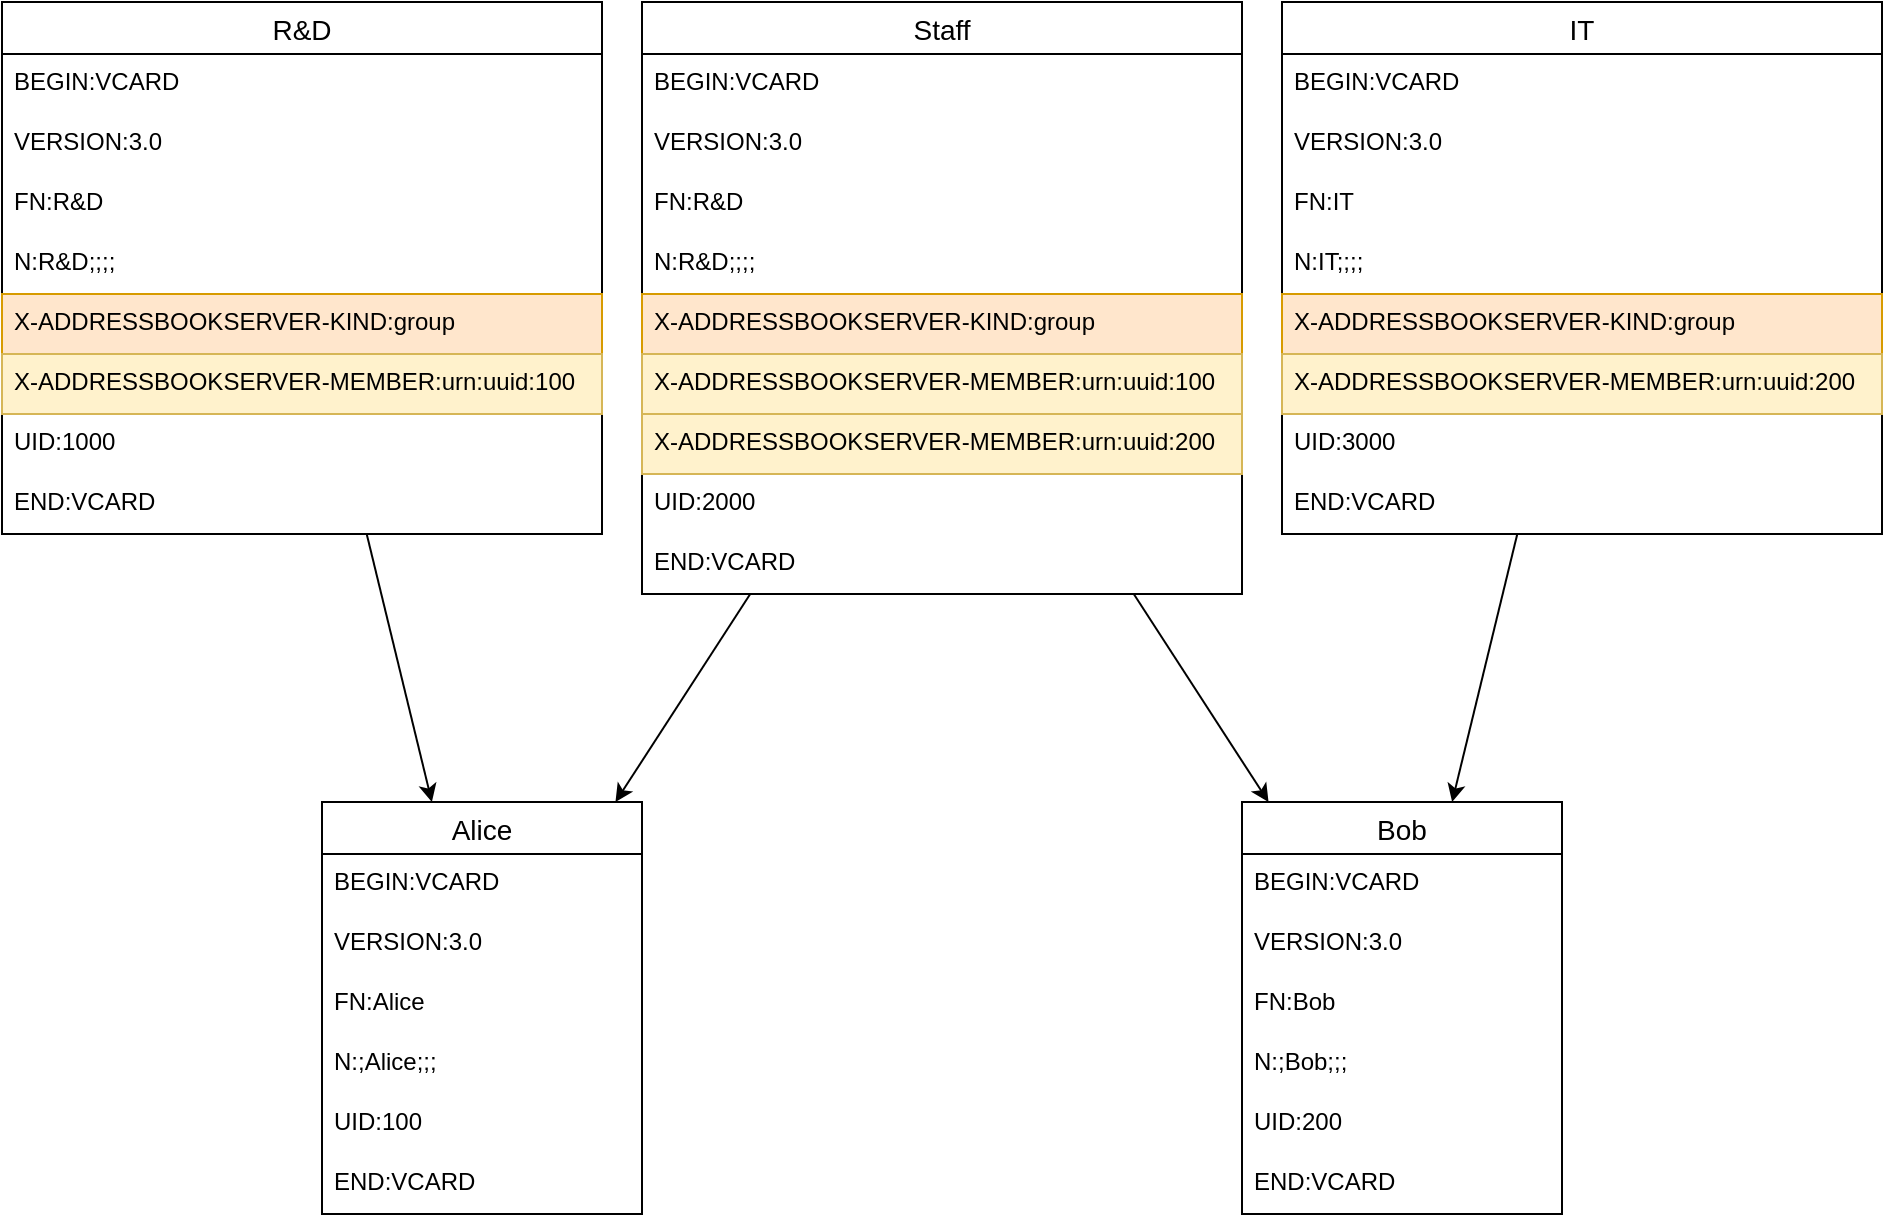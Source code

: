 <mxfile version="13.4.5" type="device"><diagram id="uO5LqTkWGYlpT-lxEJ2g" name="Page-1"><mxGraphModel dx="1106" dy="1003" grid="1" gridSize="10" guides="1" tooltips="1" connect="1" arrows="1" fold="1" page="1" pageScale="1" pageWidth="827" pageHeight="1169" math="0" shadow="0"><root><mxCell id="0"/><mxCell id="1" parent="0"/><mxCell id="LtYoWKaRzWW1hCQyC_ah-17" value="R&amp;D" style="swimlane;fontStyle=0;childLayout=stackLayout;horizontal=1;startSize=26;horizontalStack=0;resizeParent=1;resizeParentMax=0;resizeLast=0;collapsible=1;marginBottom=0;align=center;fontSize=14;" vertex="1" parent="1"><mxGeometry x="40" y="20" width="300" height="266" as="geometry"/></mxCell><mxCell id="LtYoWKaRzWW1hCQyC_ah-18" value="BEGIN:VCARD" style="text;strokeColor=none;fillColor=none;spacingLeft=4;spacingRight=4;overflow=hidden;rotatable=0;points=[[0,0.5],[1,0.5]];portConstraint=eastwest;fontSize=12;" vertex="1" parent="LtYoWKaRzWW1hCQyC_ah-17"><mxGeometry y="26" width="300" height="30" as="geometry"/></mxCell><mxCell id="LtYoWKaRzWW1hCQyC_ah-19" value="VERSION:3.0" style="text;strokeColor=none;fillColor=none;spacingLeft=4;spacingRight=4;overflow=hidden;rotatable=0;points=[[0,0.5],[1,0.5]];portConstraint=eastwest;fontSize=12;" vertex="1" parent="LtYoWKaRzWW1hCQyC_ah-17"><mxGeometry y="56" width="300" height="30" as="geometry"/></mxCell><mxCell id="LtYoWKaRzWW1hCQyC_ah-20" value="FN:R&amp;D" style="text;strokeColor=none;fillColor=none;spacingLeft=4;spacingRight=4;overflow=hidden;rotatable=0;points=[[0,0.5],[1,0.5]];portConstraint=eastwest;fontSize=12;" vertex="1" parent="LtYoWKaRzWW1hCQyC_ah-17"><mxGeometry y="86" width="300" height="30" as="geometry"/></mxCell><mxCell id="LtYoWKaRzWW1hCQyC_ah-27" value="N:R&amp;D;;;;" style="text;strokeColor=none;fillColor=none;spacingLeft=4;spacingRight=4;overflow=hidden;rotatable=0;points=[[0,0.5],[1,0.5]];portConstraint=eastwest;fontSize=12;" vertex="1" parent="LtYoWKaRzWW1hCQyC_ah-17"><mxGeometry y="116" width="300" height="30" as="geometry"/></mxCell><mxCell id="LtYoWKaRzWW1hCQyC_ah-28" value="X-ADDRESSBOOKSERVER-KIND:group" style="text;strokeColor=#d79b00;fillColor=#ffe6cc;spacingLeft=4;spacingRight=4;overflow=hidden;rotatable=0;points=[[0,0.5],[1,0.5]];portConstraint=eastwest;fontSize=12;" vertex="1" parent="LtYoWKaRzWW1hCQyC_ah-17"><mxGeometry y="146" width="300" height="30" as="geometry"/></mxCell><mxCell id="LtYoWKaRzWW1hCQyC_ah-29" value="X-ADDRESSBOOKSERVER-MEMBER:urn:uuid:100" style="text;strokeColor=#d6b656;fillColor=#fff2cc;spacingLeft=4;spacingRight=4;overflow=hidden;rotatable=0;points=[[0,0.5],[1,0.5]];portConstraint=eastwest;fontSize=12;" vertex="1" parent="LtYoWKaRzWW1hCQyC_ah-17"><mxGeometry y="176" width="300" height="30" as="geometry"/></mxCell><mxCell id="LtYoWKaRzWW1hCQyC_ah-22" value="UID:1000" style="text;strokeColor=none;fillColor=none;spacingLeft=4;spacingRight=4;overflow=hidden;rotatable=0;points=[[0,0.5],[1,0.5]];portConstraint=eastwest;fontSize=12;" vertex="1" parent="LtYoWKaRzWW1hCQyC_ah-17"><mxGeometry y="206" width="300" height="30" as="geometry"/></mxCell><mxCell id="LtYoWKaRzWW1hCQyC_ah-24" value="END:VCARD" style="text;strokeColor=none;fillColor=none;spacingLeft=4;spacingRight=4;overflow=hidden;rotatable=0;points=[[0,0.5],[1,0.5]];portConstraint=eastwest;fontSize=12;" vertex="1" parent="LtYoWKaRzWW1hCQyC_ah-17"><mxGeometry y="236" width="300" height="30" as="geometry"/></mxCell><mxCell id="LtYoWKaRzWW1hCQyC_ah-30" value="Staff" style="swimlane;fontStyle=0;childLayout=stackLayout;horizontal=1;startSize=26;horizontalStack=0;resizeParent=1;resizeParentMax=0;resizeLast=0;collapsible=1;marginBottom=0;align=center;fontSize=14;" vertex="1" parent="1"><mxGeometry x="360" y="20" width="300" height="296" as="geometry"/></mxCell><mxCell id="LtYoWKaRzWW1hCQyC_ah-31" value="BEGIN:VCARD" style="text;strokeColor=none;fillColor=none;spacingLeft=4;spacingRight=4;overflow=hidden;rotatable=0;points=[[0,0.5],[1,0.5]];portConstraint=eastwest;fontSize=12;" vertex="1" parent="LtYoWKaRzWW1hCQyC_ah-30"><mxGeometry y="26" width="300" height="30" as="geometry"/></mxCell><mxCell id="LtYoWKaRzWW1hCQyC_ah-32" value="VERSION:3.0" style="text;strokeColor=none;fillColor=none;spacingLeft=4;spacingRight=4;overflow=hidden;rotatable=0;points=[[0,0.5],[1,0.5]];portConstraint=eastwest;fontSize=12;" vertex="1" parent="LtYoWKaRzWW1hCQyC_ah-30"><mxGeometry y="56" width="300" height="30" as="geometry"/></mxCell><mxCell id="LtYoWKaRzWW1hCQyC_ah-33" value="FN:R&amp;D" style="text;strokeColor=none;fillColor=none;spacingLeft=4;spacingRight=4;overflow=hidden;rotatable=0;points=[[0,0.5],[1,0.5]];portConstraint=eastwest;fontSize=12;" vertex="1" parent="LtYoWKaRzWW1hCQyC_ah-30"><mxGeometry y="86" width="300" height="30" as="geometry"/></mxCell><mxCell id="LtYoWKaRzWW1hCQyC_ah-34" value="N:R&amp;D;;;;" style="text;strokeColor=none;fillColor=none;spacingLeft=4;spacingRight=4;overflow=hidden;rotatable=0;points=[[0,0.5],[1,0.5]];portConstraint=eastwest;fontSize=12;" vertex="1" parent="LtYoWKaRzWW1hCQyC_ah-30"><mxGeometry y="116" width="300" height="30" as="geometry"/></mxCell><mxCell id="LtYoWKaRzWW1hCQyC_ah-35" value="X-ADDRESSBOOKSERVER-KIND:group" style="text;strokeColor=#d79b00;fillColor=#ffe6cc;spacingLeft=4;spacingRight=4;overflow=hidden;rotatable=0;points=[[0,0.5],[1,0.5]];portConstraint=eastwest;fontSize=12;" vertex="1" parent="LtYoWKaRzWW1hCQyC_ah-30"><mxGeometry y="146" width="300" height="30" as="geometry"/></mxCell><mxCell id="LtYoWKaRzWW1hCQyC_ah-36" value="X-ADDRESSBOOKSERVER-MEMBER:urn:uuid:100" style="text;strokeColor=#d6b656;fillColor=#fff2cc;spacingLeft=4;spacingRight=4;overflow=hidden;rotatable=0;points=[[0,0.5],[1,0.5]];portConstraint=eastwest;fontSize=12;" vertex="1" parent="LtYoWKaRzWW1hCQyC_ah-30"><mxGeometry y="176" width="300" height="30" as="geometry"/></mxCell><mxCell id="LtYoWKaRzWW1hCQyC_ah-50" value="X-ADDRESSBOOKSERVER-MEMBER:urn:uuid:200" style="text;strokeColor=#d6b656;fillColor=#fff2cc;spacingLeft=4;spacingRight=4;overflow=hidden;rotatable=0;points=[[0,0.5],[1,0.5]];portConstraint=eastwest;fontSize=12;" vertex="1" parent="LtYoWKaRzWW1hCQyC_ah-30"><mxGeometry y="206" width="300" height="30" as="geometry"/></mxCell><mxCell id="LtYoWKaRzWW1hCQyC_ah-37" value="UID:2000" style="text;strokeColor=none;fillColor=none;spacingLeft=4;spacingRight=4;overflow=hidden;rotatable=0;points=[[0,0.5],[1,0.5]];portConstraint=eastwest;fontSize=12;" vertex="1" parent="LtYoWKaRzWW1hCQyC_ah-30"><mxGeometry y="236" width="300" height="30" as="geometry"/></mxCell><mxCell id="LtYoWKaRzWW1hCQyC_ah-39" value="END:VCARD" style="text;strokeColor=none;fillColor=none;spacingLeft=4;spacingRight=4;overflow=hidden;rotatable=0;points=[[0,0.5],[1,0.5]];portConstraint=eastwest;fontSize=12;" vertex="1" parent="LtYoWKaRzWW1hCQyC_ah-30"><mxGeometry y="266" width="300" height="30" as="geometry"/></mxCell><mxCell id="LtYoWKaRzWW1hCQyC_ah-40" value="IT" style="swimlane;fontStyle=0;childLayout=stackLayout;horizontal=1;startSize=26;horizontalStack=0;resizeParent=1;resizeParentMax=0;resizeLast=0;collapsible=1;marginBottom=0;align=center;fontSize=14;" vertex="1" parent="1"><mxGeometry x="680" y="20" width="300" height="266" as="geometry"/></mxCell><mxCell id="LtYoWKaRzWW1hCQyC_ah-41" value="BEGIN:VCARD" style="text;strokeColor=none;fillColor=none;spacingLeft=4;spacingRight=4;overflow=hidden;rotatable=0;points=[[0,0.5],[1,0.5]];portConstraint=eastwest;fontSize=12;" vertex="1" parent="LtYoWKaRzWW1hCQyC_ah-40"><mxGeometry y="26" width="300" height="30" as="geometry"/></mxCell><mxCell id="LtYoWKaRzWW1hCQyC_ah-42" value="VERSION:3.0" style="text;strokeColor=none;fillColor=none;spacingLeft=4;spacingRight=4;overflow=hidden;rotatable=0;points=[[0,0.5],[1,0.5]];portConstraint=eastwest;fontSize=12;" vertex="1" parent="LtYoWKaRzWW1hCQyC_ah-40"><mxGeometry y="56" width="300" height="30" as="geometry"/></mxCell><mxCell id="LtYoWKaRzWW1hCQyC_ah-43" value="FN:IT" style="text;strokeColor=none;fillColor=none;spacingLeft=4;spacingRight=4;overflow=hidden;rotatable=0;points=[[0,0.5],[1,0.5]];portConstraint=eastwest;fontSize=12;" vertex="1" parent="LtYoWKaRzWW1hCQyC_ah-40"><mxGeometry y="86" width="300" height="30" as="geometry"/></mxCell><mxCell id="LtYoWKaRzWW1hCQyC_ah-44" value="N:IT;;;;" style="text;strokeColor=none;fillColor=none;spacingLeft=4;spacingRight=4;overflow=hidden;rotatable=0;points=[[0,0.5],[1,0.5]];portConstraint=eastwest;fontSize=12;" vertex="1" parent="LtYoWKaRzWW1hCQyC_ah-40"><mxGeometry y="116" width="300" height="30" as="geometry"/></mxCell><mxCell id="LtYoWKaRzWW1hCQyC_ah-45" value="X-ADDRESSBOOKSERVER-KIND:group" style="text;strokeColor=#d79b00;fillColor=#ffe6cc;spacingLeft=4;spacingRight=4;overflow=hidden;rotatable=0;points=[[0,0.5],[1,0.5]];portConstraint=eastwest;fontSize=12;" vertex="1" parent="LtYoWKaRzWW1hCQyC_ah-40"><mxGeometry y="146" width="300" height="30" as="geometry"/></mxCell><mxCell id="LtYoWKaRzWW1hCQyC_ah-46" value="X-ADDRESSBOOKSERVER-MEMBER:urn:uuid:200" style="text;strokeColor=#d6b656;fillColor=#fff2cc;spacingLeft=4;spacingRight=4;overflow=hidden;rotatable=0;points=[[0,0.5],[1,0.5]];portConstraint=eastwest;fontSize=12;" vertex="1" parent="LtYoWKaRzWW1hCQyC_ah-40"><mxGeometry y="176" width="300" height="30" as="geometry"/></mxCell><mxCell id="LtYoWKaRzWW1hCQyC_ah-47" value="UID:3000" style="text;strokeColor=none;fillColor=none;spacingLeft=4;spacingRight=4;overflow=hidden;rotatable=0;points=[[0,0.5],[1,0.5]];portConstraint=eastwest;fontSize=12;" vertex="1" parent="LtYoWKaRzWW1hCQyC_ah-40"><mxGeometry y="206" width="300" height="30" as="geometry"/></mxCell><mxCell id="LtYoWKaRzWW1hCQyC_ah-49" value="END:VCARD" style="text;strokeColor=none;fillColor=none;spacingLeft=4;spacingRight=4;overflow=hidden;rotatable=0;points=[[0,0.5],[1,0.5]];portConstraint=eastwest;fontSize=12;" vertex="1" parent="LtYoWKaRzWW1hCQyC_ah-40"><mxGeometry y="236" width="300" height="30" as="geometry"/></mxCell><mxCell id="LtYoWKaRzWW1hCQyC_ah-9" value="Bob" style="swimlane;fontStyle=0;childLayout=stackLayout;horizontal=1;startSize=26;horizontalStack=0;resizeParent=1;resizeParentMax=0;resizeLast=0;collapsible=1;marginBottom=0;align=center;fontSize=14;" vertex="1" parent="1"><mxGeometry x="660" y="420" width="160" height="206" as="geometry"/></mxCell><mxCell id="LtYoWKaRzWW1hCQyC_ah-10" value="BEGIN:VCARD" style="text;strokeColor=none;fillColor=none;spacingLeft=4;spacingRight=4;overflow=hidden;rotatable=0;points=[[0,0.5],[1,0.5]];portConstraint=eastwest;fontSize=12;" vertex="1" parent="LtYoWKaRzWW1hCQyC_ah-9"><mxGeometry y="26" width="160" height="30" as="geometry"/></mxCell><mxCell id="LtYoWKaRzWW1hCQyC_ah-11" value="VERSION:3.0" style="text;strokeColor=none;fillColor=none;spacingLeft=4;spacingRight=4;overflow=hidden;rotatable=0;points=[[0,0.5],[1,0.5]];portConstraint=eastwest;fontSize=12;" vertex="1" parent="LtYoWKaRzWW1hCQyC_ah-9"><mxGeometry y="56" width="160" height="30" as="geometry"/></mxCell><mxCell id="LtYoWKaRzWW1hCQyC_ah-12" value="FN:Bob" style="text;strokeColor=none;fillColor=none;spacingLeft=4;spacingRight=4;overflow=hidden;rotatable=0;points=[[0,0.5],[1,0.5]];portConstraint=eastwest;fontSize=12;" vertex="1" parent="LtYoWKaRzWW1hCQyC_ah-9"><mxGeometry y="86" width="160" height="30" as="geometry"/></mxCell><mxCell id="LtYoWKaRzWW1hCQyC_ah-26" value="N:;Bob;;;" style="text;strokeColor=none;fillColor=none;spacingLeft=4;spacingRight=4;overflow=hidden;rotatable=0;points=[[0,0.5],[1,0.5]];portConstraint=eastwest;fontSize=12;" vertex="1" parent="LtYoWKaRzWW1hCQyC_ah-9"><mxGeometry y="116" width="160" height="30" as="geometry"/></mxCell><mxCell id="LtYoWKaRzWW1hCQyC_ah-14" value="UID:200" style="text;strokeColor=none;fillColor=none;spacingLeft=4;spacingRight=4;overflow=hidden;rotatable=0;points=[[0,0.5],[1,0.5]];portConstraint=eastwest;fontSize=12;" vertex="1" parent="LtYoWKaRzWW1hCQyC_ah-9"><mxGeometry y="146" width="160" height="30" as="geometry"/></mxCell><mxCell id="LtYoWKaRzWW1hCQyC_ah-16" value="END:VCARD" style="text;strokeColor=none;fillColor=none;spacingLeft=4;spacingRight=4;overflow=hidden;rotatable=0;points=[[0,0.5],[1,0.5]];portConstraint=eastwest;fontSize=12;" vertex="1" parent="LtYoWKaRzWW1hCQyC_ah-9"><mxGeometry y="176" width="160" height="30" as="geometry"/></mxCell><mxCell id="LtYoWKaRzWW1hCQyC_ah-1" value="Alice" style="swimlane;fontStyle=0;childLayout=stackLayout;horizontal=1;startSize=26;horizontalStack=0;resizeParent=1;resizeParentMax=0;resizeLast=0;collapsible=1;marginBottom=0;align=center;fontSize=14;" vertex="1" parent="1"><mxGeometry x="200" y="420" width="160" height="206" as="geometry"/></mxCell><mxCell id="LtYoWKaRzWW1hCQyC_ah-2" value="BEGIN:VCARD" style="text;strokeColor=none;fillColor=none;spacingLeft=4;spacingRight=4;overflow=hidden;rotatable=0;points=[[0,0.5],[1,0.5]];portConstraint=eastwest;fontSize=12;" vertex="1" parent="LtYoWKaRzWW1hCQyC_ah-1"><mxGeometry y="26" width="160" height="30" as="geometry"/></mxCell><mxCell id="LtYoWKaRzWW1hCQyC_ah-3" value="VERSION:3.0" style="text;strokeColor=none;fillColor=none;spacingLeft=4;spacingRight=4;overflow=hidden;rotatable=0;points=[[0,0.5],[1,0.5]];portConstraint=eastwest;fontSize=12;" vertex="1" parent="LtYoWKaRzWW1hCQyC_ah-1"><mxGeometry y="56" width="160" height="30" as="geometry"/></mxCell><mxCell id="LtYoWKaRzWW1hCQyC_ah-4" value="FN:Alice" style="text;strokeColor=none;fillColor=none;spacingLeft=4;spacingRight=4;overflow=hidden;rotatable=0;points=[[0,0.5],[1,0.5]];portConstraint=eastwest;fontSize=12;" vertex="1" parent="LtYoWKaRzWW1hCQyC_ah-1"><mxGeometry y="86" width="160" height="30" as="geometry"/></mxCell><mxCell id="LtYoWKaRzWW1hCQyC_ah-25" value="N:;Alice;;;" style="text;strokeColor=none;fillColor=none;spacingLeft=4;spacingRight=4;overflow=hidden;rotatable=0;points=[[0,0.5],[1,0.5]];portConstraint=eastwest;fontSize=12;" vertex="1" parent="LtYoWKaRzWW1hCQyC_ah-1"><mxGeometry y="116" width="160" height="30" as="geometry"/></mxCell><mxCell id="LtYoWKaRzWW1hCQyC_ah-6" value="UID:100" style="text;strokeColor=none;fillColor=none;spacingLeft=4;spacingRight=4;overflow=hidden;rotatable=0;points=[[0,0.5],[1,0.5]];portConstraint=eastwest;fontSize=12;" vertex="1" parent="LtYoWKaRzWW1hCQyC_ah-1"><mxGeometry y="146" width="160" height="30" as="geometry"/></mxCell><mxCell id="LtYoWKaRzWW1hCQyC_ah-8" value="END:VCARD" style="text;strokeColor=none;fillColor=none;spacingLeft=4;spacingRight=4;overflow=hidden;rotatable=0;points=[[0,0.5],[1,0.5]];portConstraint=eastwest;fontSize=12;" vertex="1" parent="LtYoWKaRzWW1hCQyC_ah-1"><mxGeometry y="176" width="160" height="30" as="geometry"/></mxCell><mxCell id="LtYoWKaRzWW1hCQyC_ah-52" value="" style="endArrow=classic;html=1;" edge="1" parent="1" source="LtYoWKaRzWW1hCQyC_ah-17" target="LtYoWKaRzWW1hCQyC_ah-1"><mxGeometry width="50" height="50" relative="1" as="geometry"><mxPoint x="530" y="450" as="sourcePoint"/><mxPoint x="580" y="400" as="targetPoint"/></mxGeometry></mxCell><mxCell id="LtYoWKaRzWW1hCQyC_ah-53" value="" style="endArrow=classic;html=1;" edge="1" parent="1" source="LtYoWKaRzWW1hCQyC_ah-30" target="LtYoWKaRzWW1hCQyC_ah-1"><mxGeometry width="50" height="50" relative="1" as="geometry"><mxPoint x="232.351" y="296" as="sourcePoint"/><mxPoint x="264.946" y="430" as="targetPoint"/></mxGeometry></mxCell><mxCell id="LtYoWKaRzWW1hCQyC_ah-54" value="" style="endArrow=classic;html=1;" edge="1" parent="1" source="LtYoWKaRzWW1hCQyC_ah-30" target="LtYoWKaRzWW1hCQyC_ah-9"><mxGeometry width="50" height="50" relative="1" as="geometry"><mxPoint x="424.113" y="326" as="sourcePoint"/><mxPoint x="356.732" y="430" as="targetPoint"/></mxGeometry></mxCell><mxCell id="LtYoWKaRzWW1hCQyC_ah-55" value="" style="endArrow=classic;html=1;" edge="1" parent="1" source="LtYoWKaRzWW1hCQyC_ah-40" target="LtYoWKaRzWW1hCQyC_ah-9"><mxGeometry width="50" height="50" relative="1" as="geometry"><mxPoint x="615.887" y="326" as="sourcePoint"/><mxPoint x="683.268" y="430" as="targetPoint"/></mxGeometry></mxCell></root></mxGraphModel></diagram></mxfile>